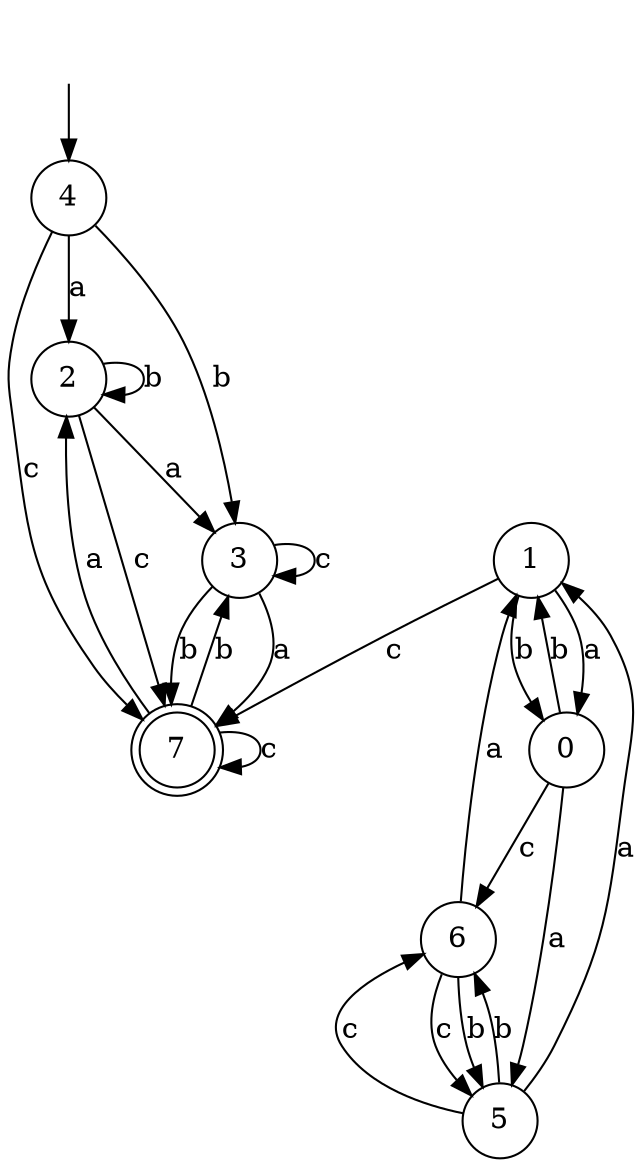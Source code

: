 digraph g {
__start [label=""shape=none]
	4[shape="circle" label="4"]
	0[shape="circle" label="0"]
	1[shape="circle" label="1"]
	2[shape="circle" label="2"]
	3[shape="circle" label="3"]
	5[shape="circle" label="5"]
	6[shape="circle" label="6"]
	7[shape="doublecircle" label="7"]

__start -> 4
	0 -> 5 [label="a"]
	0 -> 1 [label="b"]
	0 -> 6 [label="c"]
	1 -> 0 [label="a"]
	1 -> 0 [label="b"]
	1 -> 7 [label="c"]
	2 -> 3 [label="a"]
	2 -> 2 [label="b"]
	2 -> 7 [label="c"]
	3 -> 7 [label="a"]
	3 -> 7 [label="b"]
	3 -> 3 [label="c"]
	4 -> 2 [label="a"]
	4 -> 3 [label="b"]
	4 -> 7 [label="c"]
	5 -> 1 [label="a"]
	5 -> 6 [label="b"]
	5 -> 6 [label="c"]
	6 -> 1 [label="a"]
	6 -> 5 [label="b"]
	6 -> 5 [label="c"]
	7 -> 2 [label="a"]
	7 -> 3 [label="b"]
	7 -> 7 [label="c"]
}
